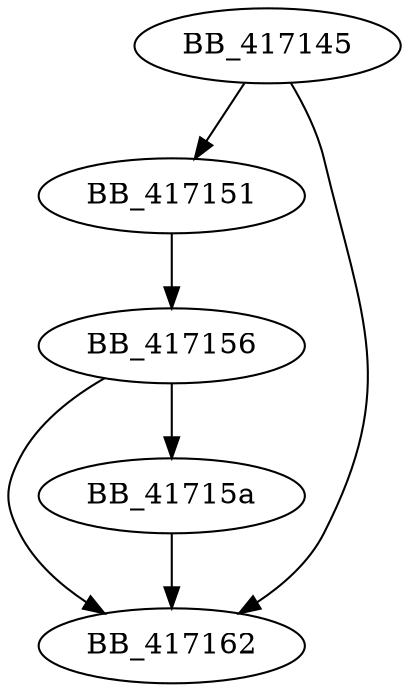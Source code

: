 DiGraph __Deletegloballocale{
BB_417145->BB_417151
BB_417145->BB_417162
BB_417151->BB_417156
BB_417156->BB_41715a
BB_417156->BB_417162
BB_41715a->BB_417162
}
